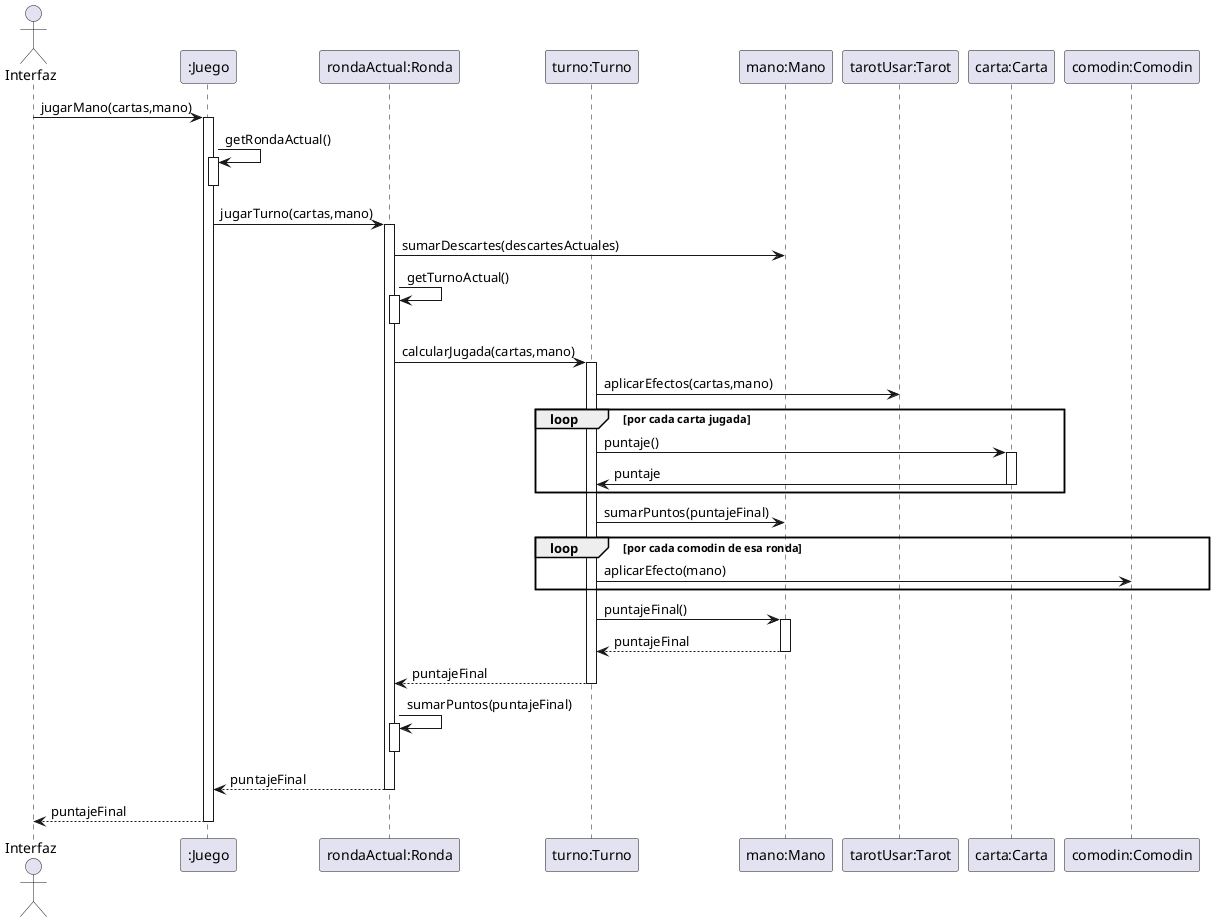 @startuml Diagrama secuencia jugar mano
    actor Interfaz
    participant ":Juego" as Juego
    participant "rondaActual:Ronda" as RondaActual
    participant "turno:Turno" as Turno
    participant "mano:Mano" as Mano
    participant "tarotUsar:Tarot" as Tarot 
    participant "carta:Carta" as Carta
    participant "comodin:Comodin" as Comodin
    
    Interfaz -> Juego: jugarMano(cartas,mano)

    activate Juego

    Juego -> Juego: getRondaActual()

    activate Juego
    deactivate Juego
    
    Juego -> RondaActual: jugarTurno(cartas,mano)

    activate RondaActual

    RondaActual -> Mano: sumarDescartes(descartesActuales)

    RondaActual -> RondaActual: getTurnoActual()

    activate RondaActual
    deactivate RondaActual

    RondaActual -> Turno: calcularJugada(cartas,mano)

    activate Turno

    Turno -> Tarot: aplicarEfectos(cartas,mano)
    
    loop por cada carta jugada
    Turno -> Carta: puntaje()

    activate Carta

    Carta -> Turno: puntaje

    deactivate Carta

    end

    Turno -> Mano: sumarPuntos(puntajeFinal)

    loop por cada comodin de esa ronda
    Turno -> Comodin: aplicarEfecto(mano)
    end 
    
    Turno -> Mano: puntajeFinal()

    activate Mano

    Mano --> Turno: puntajeFinal

    deactivate Mano

    Turno --> RondaActual: puntajeFinal

    deactivate Turno

    RondaActual -> RondaActual: sumarPuntos(puntajeFinal)

    activate RondaActual
    deactivate RondaActual

    RondaActual --> Juego: puntajeFinal

    deactivate RondaActual

    Juego --> Interfaz: puntajeFinal

    deactivate Juego

@enduml